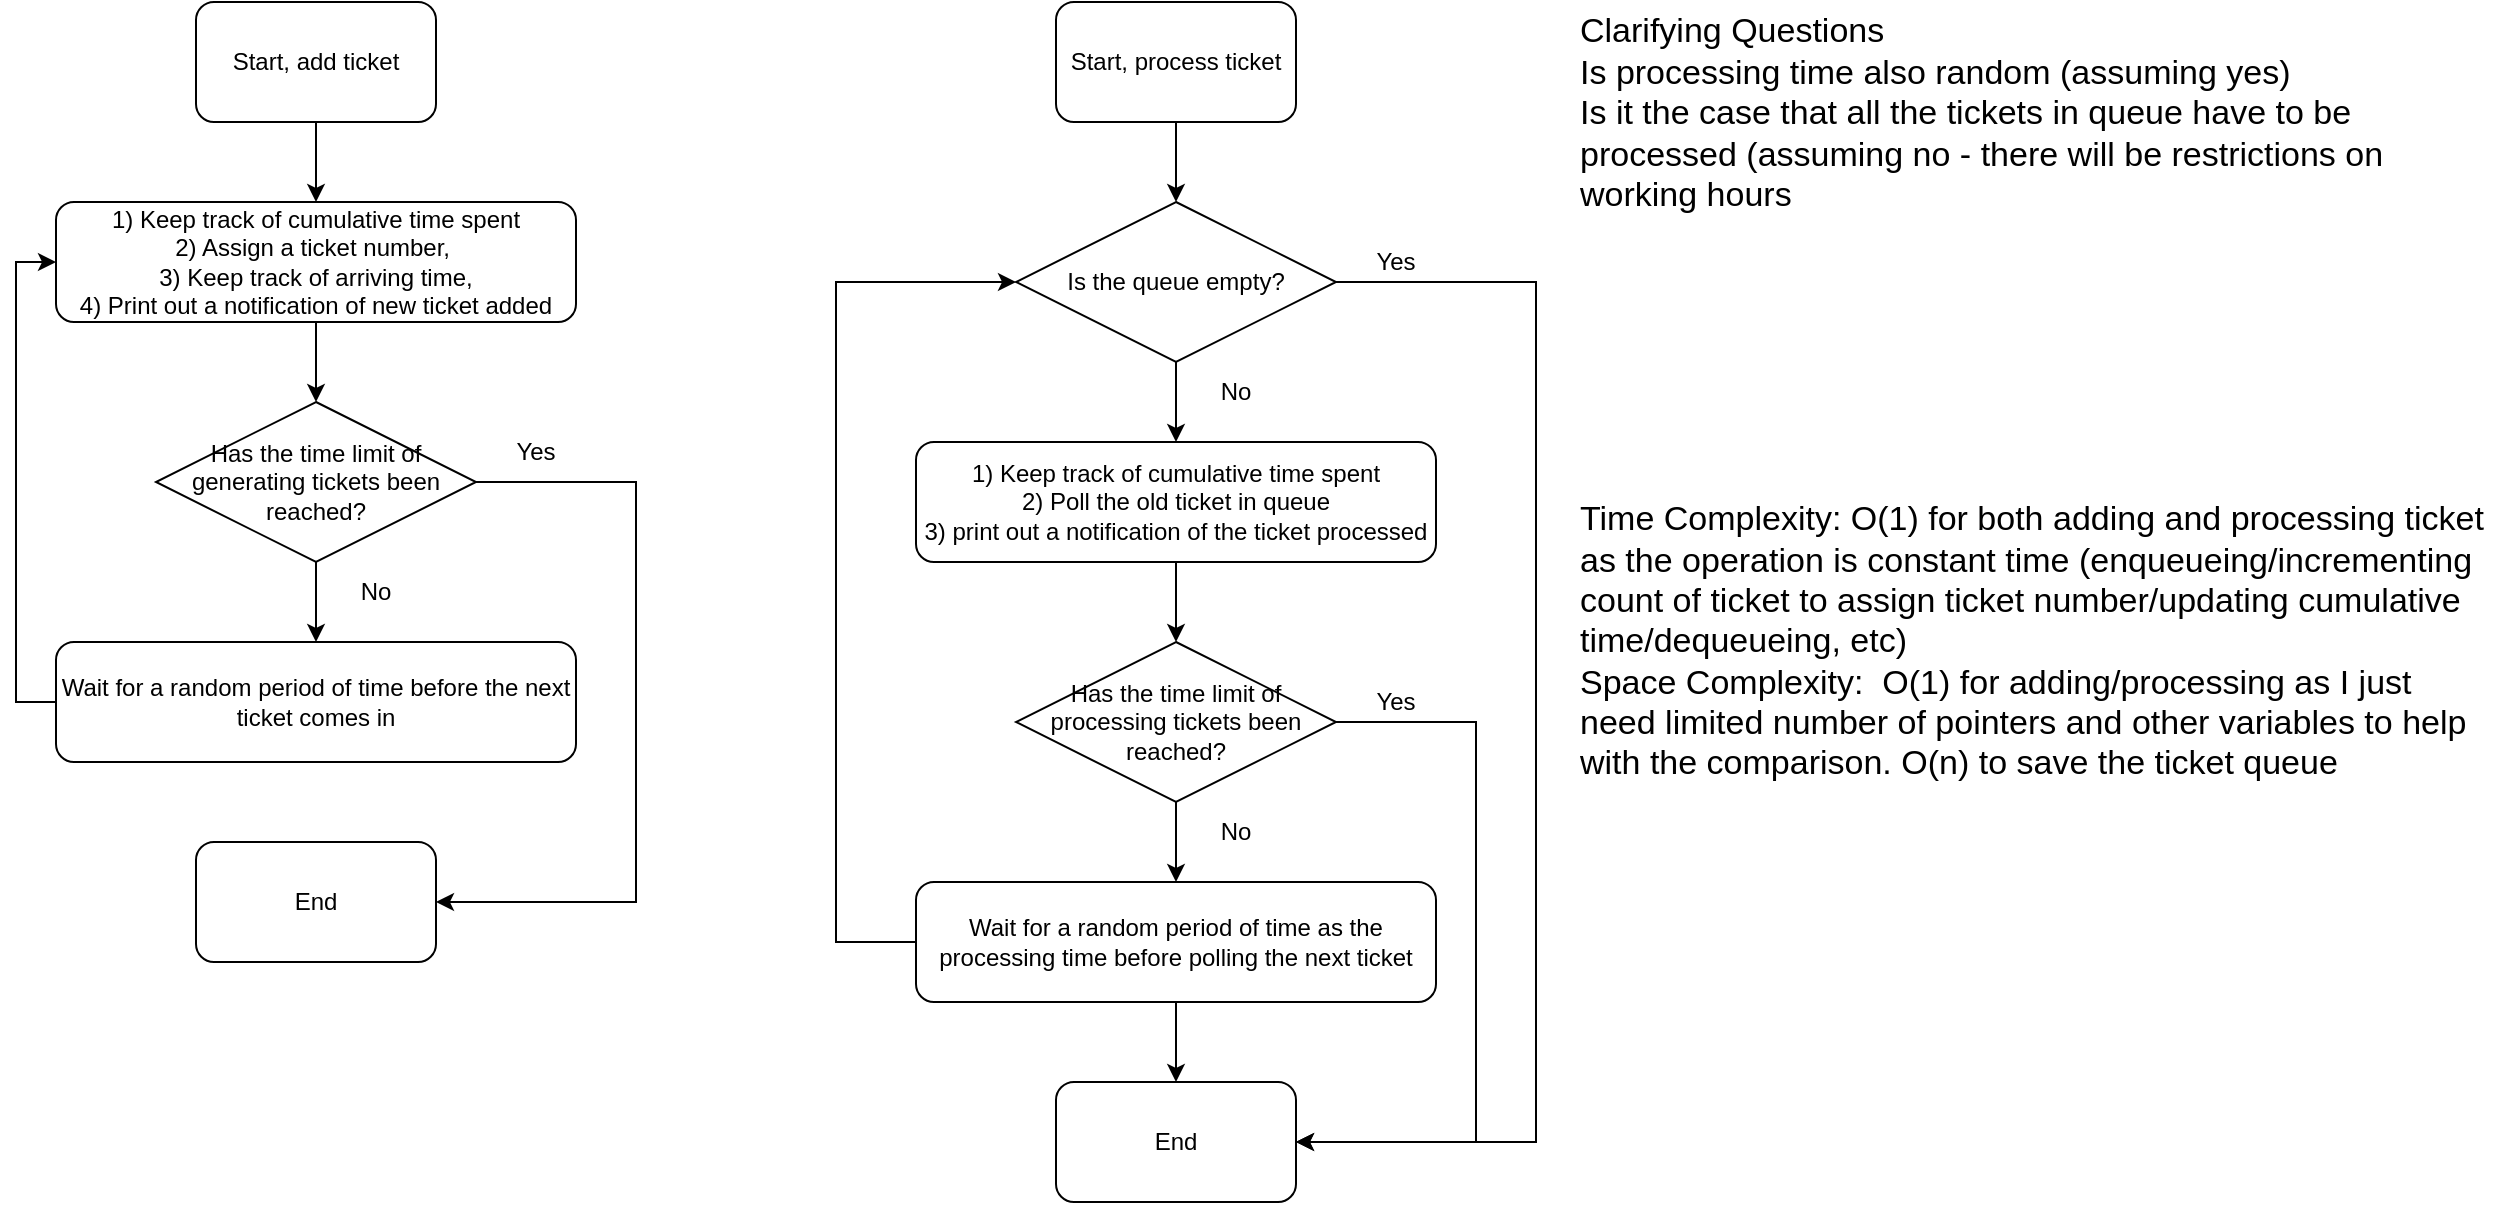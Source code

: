 <mxfile version="24.3.1" type="github">
  <diagram name="Page-1" id="MYMejc5LSoNY-5G42k-A">
    <mxGraphModel dx="1434" dy="772" grid="1" gridSize="10" guides="1" tooltips="1" connect="1" arrows="1" fold="1" page="1" pageScale="1" pageWidth="850" pageHeight="1100" math="0" shadow="0">
      <root>
        <mxCell id="0" />
        <mxCell id="1" parent="0" />
        <mxCell id="5uqjTBUI3vPRA6_tNVrU-1" style="edgeStyle=orthogonalEdgeStyle;rounded=0;orthogonalLoop=1;jettySize=auto;html=1;exitX=0.5;exitY=1;exitDx=0;exitDy=0;entryX=0.5;entryY=0;entryDx=0;entryDy=0;" edge="1" parent="1" source="5uqjTBUI3vPRA6_tNVrU-2">
          <mxGeometry relative="1" as="geometry">
            <mxPoint x="240" y="180" as="targetPoint" />
          </mxGeometry>
        </mxCell>
        <mxCell id="5uqjTBUI3vPRA6_tNVrU-2" value="Start, add ticket" style="rounded=1;whiteSpace=wrap;html=1;" vertex="1" parent="1">
          <mxGeometry x="180" y="80" width="120" height="60" as="geometry" />
        </mxCell>
        <mxCell id="5uqjTBUI3vPRA6_tNVrU-19" value="&lt;font style=&quot;font-size: 17px;&quot;&gt;Clarifying Questions&lt;/font&gt;&lt;div style=&quot;&quot;&gt;&lt;span style=&quot;background-color: initial; font-size: 17px;&quot;&gt;Is processing time also random (assuming yes)&lt;/span&gt;&lt;/div&gt;&lt;div style=&quot;&quot;&gt;&lt;span style=&quot;background-color: initial; font-size: 17px;&quot;&gt;Is it the case that all the tickets in queue have to be processed (assuming no - there will be restrictions on working hours&lt;/span&gt;&lt;/div&gt;&lt;div style=&quot;&quot;&gt;&lt;span style=&quot;font-size: 0px; color: rgba(0, 0, 0, 0); font-family: monospace; text-wrap: nowrap; background-color: initial;&quot;&gt;Does3CmxGraphModel%3E%3Croot%3E%3CmxCell%20id%3D%220%22%2F%3E%3CmxCell%20id%3D%221%22%20parent%3D%220%22%2F%3E%3CmxCell%20id%3D%222%22%20value%3D%22%26lt%3Bspan%20style%3D%26quot%3Bfont-size%3A%2017px%3B%26quot%3B%26gt%3BTime%20Complexity%3A%20O(n)%20as%20we%20traverse%20through%20the%20list%26lt%3B%2Fspan%26gt%3B%26lt%3Bdiv%26gt%3B%26lt%3Bspan%20style%3D%26quot%3Bfont-size%3A%2017px%3B%26quot%3B%26gt%3BSpace%20Complexity%3A%26amp%3Bnbsp%3B%20O(1)%20as%20I%20just%20need%20three%20pointers%20(prev%2Fcurrent%2Fnext)%26lt%3Bbr%26gt%3B%26lt%3B%2Fspan%26gt%3B%26lt%3B%2Fdiv%26gt%3B%22%20style%3D%22text%3Bhtml%3D1%3Balign%3Dleft%3BverticalAlign%3Dmiddle%3BwhiteSpace%3Dwrap%3Brounded%3D0%3B%22%20vertex%3D%221%22%20parent%3D%221%22%3E%3CmxGeometry%20x%3D%2252%22%20y%3D%22680%22%20width%3D%22460%22%20height%3D%2285%22%20as%3D%22geometry%22%2F%3E%3C%2FmxCell%3E%3C%2Froot%3E%3C%2FmxGraphModel%3E&lt;/span&gt;&lt;/div&gt;" style="text;html=1;align=left;verticalAlign=middle;whiteSpace=wrap;rounded=0;" vertex="1" parent="1">
          <mxGeometry x="870" y="100" width="460" height="85" as="geometry" />
        </mxCell>
        <mxCell id="5uqjTBUI3vPRA6_tNVrU-20" value="&lt;span style=&quot;font-size: 17px;&quot;&gt;Time Complexity: O(1) for both adding and processing ticket as the operation is constant time (enqueueing/incrementing count of ticket to assign ticket number/updating cumulative time/dequeueing, etc)&amp;nbsp;&lt;/span&gt;&lt;div&gt;&lt;span style=&quot;font-size: 17px;&quot;&gt;Space Complexity:&amp;nbsp; O(1) for adding/processing as I just need limited number of pointers and other variables to help with the comparison. O(n) to save the ticket queue&lt;br&gt;&lt;/span&gt;&lt;/div&gt;" style="text;html=1;align=left;verticalAlign=middle;whiteSpace=wrap;rounded=0;" vertex="1" parent="1">
          <mxGeometry x="870" y="330" width="460" height="140" as="geometry" />
        </mxCell>
        <mxCell id="5uqjTBUI3vPRA6_tNVrU-25" value="" style="edgeStyle=orthogonalEdgeStyle;rounded=0;orthogonalLoop=1;jettySize=auto;html=1;" edge="1" parent="1" source="5uqjTBUI3vPRA6_tNVrU-21" target="5uqjTBUI3vPRA6_tNVrU-22">
          <mxGeometry relative="1" as="geometry" />
        </mxCell>
        <mxCell id="5uqjTBUI3vPRA6_tNVrU-21" value="&lt;span style=&quot;background-color: initial;&quot;&gt;1) Keep track of cumulative time spent&lt;/span&gt;&lt;div&gt;&lt;div&gt;2) Assign a ticket number,&amp;nbsp;&lt;/div&gt;&lt;div&gt;3) Keep track of arriving time,&lt;/div&gt;&lt;div&gt;4) Print out a notification of new ticket added&lt;/div&gt;&lt;/div&gt;" style="rounded=1;whiteSpace=wrap;html=1;" vertex="1" parent="1">
          <mxGeometry x="110" y="180" width="260" height="60" as="geometry" />
        </mxCell>
        <mxCell id="5uqjTBUI3vPRA6_tNVrU-26" value="" style="edgeStyle=orthogonalEdgeStyle;rounded=0;orthogonalLoop=1;jettySize=auto;html=1;" edge="1" parent="1" source="5uqjTBUI3vPRA6_tNVrU-22" target="5uqjTBUI3vPRA6_tNVrU-23">
          <mxGeometry relative="1" as="geometry" />
        </mxCell>
        <mxCell id="5uqjTBUI3vPRA6_tNVrU-30" style="edgeStyle=orthogonalEdgeStyle;rounded=0;orthogonalLoop=1;jettySize=auto;html=1;exitX=1;exitY=0.5;exitDx=0;exitDy=0;entryX=1;entryY=0.5;entryDx=0;entryDy=0;" edge="1" parent="1" source="5uqjTBUI3vPRA6_tNVrU-22" target="5uqjTBUI3vPRA6_tNVrU-28">
          <mxGeometry relative="1" as="geometry">
            <Array as="points">
              <mxPoint x="400" y="320" />
              <mxPoint x="400" y="530" />
            </Array>
          </mxGeometry>
        </mxCell>
        <mxCell id="5uqjTBUI3vPRA6_tNVrU-22" value="Has the time limit of generating tickets been reached?" style="rhombus;whiteSpace=wrap;html=1;" vertex="1" parent="1">
          <mxGeometry x="160" y="280" width="160" height="80" as="geometry" />
        </mxCell>
        <mxCell id="5uqjTBUI3vPRA6_tNVrU-27" style="edgeStyle=orthogonalEdgeStyle;rounded=0;orthogonalLoop=1;jettySize=auto;html=1;exitX=0;exitY=0.5;exitDx=0;exitDy=0;entryX=0;entryY=0.5;entryDx=0;entryDy=0;" edge="1" parent="1" source="5uqjTBUI3vPRA6_tNVrU-23" target="5uqjTBUI3vPRA6_tNVrU-21">
          <mxGeometry relative="1" as="geometry" />
        </mxCell>
        <mxCell id="5uqjTBUI3vPRA6_tNVrU-23" value="Wait for a random period of time before the next ticket comes in" style="rounded=1;whiteSpace=wrap;html=1;" vertex="1" parent="1">
          <mxGeometry x="110" y="400" width="260" height="60" as="geometry" />
        </mxCell>
        <mxCell id="5uqjTBUI3vPRA6_tNVrU-28" value="End" style="rounded=1;whiteSpace=wrap;html=1;" vertex="1" parent="1">
          <mxGeometry x="180" y="500" width="120" height="60" as="geometry" />
        </mxCell>
        <mxCell id="5uqjTBUI3vPRA6_tNVrU-31" value="Yes" style="text;html=1;align=center;verticalAlign=middle;whiteSpace=wrap;rounded=0;" vertex="1" parent="1">
          <mxGeometry x="320" y="290" width="60" height="30" as="geometry" />
        </mxCell>
        <mxCell id="5uqjTBUI3vPRA6_tNVrU-32" value="No" style="text;html=1;align=center;verticalAlign=middle;whiteSpace=wrap;rounded=0;" vertex="1" parent="1">
          <mxGeometry x="240" y="360" width="60" height="30" as="geometry" />
        </mxCell>
        <mxCell id="5uqjTBUI3vPRA6_tNVrU-33" style="edgeStyle=orthogonalEdgeStyle;rounded=0;orthogonalLoop=1;jettySize=auto;html=1;exitX=0.5;exitY=1;exitDx=0;exitDy=0;entryX=0.5;entryY=0;entryDx=0;entryDy=0;" edge="1" parent="1" source="5uqjTBUI3vPRA6_tNVrU-34">
          <mxGeometry relative="1" as="geometry">
            <mxPoint x="670" y="180" as="targetPoint" />
          </mxGeometry>
        </mxCell>
        <mxCell id="5uqjTBUI3vPRA6_tNVrU-34" value="Start, process ticket" style="rounded=1;whiteSpace=wrap;html=1;" vertex="1" parent="1">
          <mxGeometry x="610" y="80" width="120" height="60" as="geometry" />
        </mxCell>
        <mxCell id="5uqjTBUI3vPRA6_tNVrU-53" value="" style="edgeStyle=orthogonalEdgeStyle;rounded=0;orthogonalLoop=1;jettySize=auto;html=1;" edge="1" parent="1" source="5uqjTBUI3vPRA6_tNVrU-36" target="5uqjTBUI3vPRA6_tNVrU-49">
          <mxGeometry relative="1" as="geometry" />
        </mxCell>
        <mxCell id="5uqjTBUI3vPRA6_tNVrU-57" style="edgeStyle=orthogonalEdgeStyle;rounded=0;orthogonalLoop=1;jettySize=auto;html=1;exitX=0;exitY=0.5;exitDx=0;exitDy=0;entryX=0;entryY=0.5;entryDx=0;entryDy=0;" edge="1" parent="1" source="5uqjTBUI3vPRA6_tNVrU-36" target="5uqjTBUI3vPRA6_tNVrU-39">
          <mxGeometry relative="1" as="geometry">
            <Array as="points">
              <mxPoint x="500" y="550" />
              <mxPoint x="500" y="220" />
            </Array>
          </mxGeometry>
        </mxCell>
        <mxCell id="5uqjTBUI3vPRA6_tNVrU-36" value="Wait for a random period of time as the processing time before polling the next ticket" style="rounded=1;whiteSpace=wrap;html=1;" vertex="1" parent="1">
          <mxGeometry x="540" y="520" width="260" height="60" as="geometry" />
        </mxCell>
        <mxCell id="5uqjTBUI3vPRA6_tNVrU-45" value="" style="edgeStyle=orthogonalEdgeStyle;rounded=0;orthogonalLoop=1;jettySize=auto;html=1;" edge="1" parent="1" source="5uqjTBUI3vPRA6_tNVrU-39" target="5uqjTBUI3vPRA6_tNVrU-41">
          <mxGeometry relative="1" as="geometry" />
        </mxCell>
        <mxCell id="5uqjTBUI3vPRA6_tNVrU-39" value="Is the queue empty?" style="rhombus;whiteSpace=wrap;html=1;" vertex="1" parent="1">
          <mxGeometry x="590" y="180" width="160" height="80" as="geometry" />
        </mxCell>
        <mxCell id="5uqjTBUI3vPRA6_tNVrU-48" value="" style="edgeStyle=orthogonalEdgeStyle;rounded=0;orthogonalLoop=1;jettySize=auto;html=1;" edge="1" parent="1" source="5uqjTBUI3vPRA6_tNVrU-41" target="5uqjTBUI3vPRA6_tNVrU-47">
          <mxGeometry relative="1" as="geometry" />
        </mxCell>
        <mxCell id="5uqjTBUI3vPRA6_tNVrU-41" value="&lt;span style=&quot;background-color: initial;&quot;&gt;1) Keep track of cumulative time spent&lt;/span&gt;&lt;div&gt;&lt;div&gt;2) Poll the old ticket in queue&lt;/div&gt;&lt;div&gt;3) print out a notification of the ticket processed&lt;/div&gt;&lt;/div&gt;" style="rounded=1;whiteSpace=wrap;html=1;" vertex="1" parent="1">
          <mxGeometry x="540" y="300" width="260" height="60" as="geometry" />
        </mxCell>
        <mxCell id="5uqjTBUI3vPRA6_tNVrU-44" value="No" style="text;html=1;align=center;verticalAlign=middle;whiteSpace=wrap;rounded=0;" vertex="1" parent="1">
          <mxGeometry x="670" y="260" width="60" height="30" as="geometry" />
        </mxCell>
        <mxCell id="5uqjTBUI3vPRA6_tNVrU-50" value="" style="edgeStyle=orthogonalEdgeStyle;rounded=0;orthogonalLoop=1;jettySize=auto;html=1;" edge="1" parent="1" source="5uqjTBUI3vPRA6_tNVrU-47" target="5uqjTBUI3vPRA6_tNVrU-36">
          <mxGeometry relative="1" as="geometry" />
        </mxCell>
        <mxCell id="5uqjTBUI3vPRA6_tNVrU-55" style="edgeStyle=orthogonalEdgeStyle;rounded=0;orthogonalLoop=1;jettySize=auto;html=1;exitX=1;exitY=0.5;exitDx=0;exitDy=0;entryX=1;entryY=0.5;entryDx=0;entryDy=0;" edge="1" parent="1" source="5uqjTBUI3vPRA6_tNVrU-47" target="5uqjTBUI3vPRA6_tNVrU-49">
          <mxGeometry relative="1" as="geometry">
            <Array as="points">
              <mxPoint x="820" y="440" />
              <mxPoint x="820" y="650" />
            </Array>
          </mxGeometry>
        </mxCell>
        <mxCell id="5uqjTBUI3vPRA6_tNVrU-47" value="Has the time limit of processing tickets been reached?" style="rhombus;whiteSpace=wrap;html=1;" vertex="1" parent="1">
          <mxGeometry x="590" y="400" width="160" height="80" as="geometry" />
        </mxCell>
        <mxCell id="5uqjTBUI3vPRA6_tNVrU-49" value="End" style="rounded=1;whiteSpace=wrap;html=1;" vertex="1" parent="1">
          <mxGeometry x="610" y="620" width="120" height="60" as="geometry" />
        </mxCell>
        <mxCell id="5uqjTBUI3vPRA6_tNVrU-51" value="No" style="text;html=1;align=center;verticalAlign=middle;whiteSpace=wrap;rounded=0;" vertex="1" parent="1">
          <mxGeometry x="670" y="480" width="60" height="30" as="geometry" />
        </mxCell>
        <mxCell id="5uqjTBUI3vPRA6_tNVrU-52" value="" style="endArrow=classic;html=1;rounded=0;entryX=1;entryY=0.5;entryDx=0;entryDy=0;exitX=1;exitY=0.5;exitDx=0;exitDy=0;" edge="1" parent="1" source="5uqjTBUI3vPRA6_tNVrU-39" target="5uqjTBUI3vPRA6_tNVrU-49">
          <mxGeometry width="50" height="50" relative="1" as="geometry">
            <mxPoint x="760" y="230" as="sourcePoint" />
            <mxPoint x="450" y="400" as="targetPoint" />
            <Array as="points">
              <mxPoint x="850" y="220" />
              <mxPoint x="850" y="430" />
              <mxPoint x="850" y="650" />
            </Array>
          </mxGeometry>
        </mxCell>
        <mxCell id="5uqjTBUI3vPRA6_tNVrU-54" value="Yes" style="text;html=1;align=center;verticalAlign=middle;whiteSpace=wrap;rounded=0;" vertex="1" parent="1">
          <mxGeometry x="750" y="195" width="60" height="30" as="geometry" />
        </mxCell>
        <mxCell id="5uqjTBUI3vPRA6_tNVrU-56" value="Yes" style="text;html=1;align=center;verticalAlign=middle;whiteSpace=wrap;rounded=0;" vertex="1" parent="1">
          <mxGeometry x="750" y="415" width="60" height="30" as="geometry" />
        </mxCell>
      </root>
    </mxGraphModel>
  </diagram>
</mxfile>
